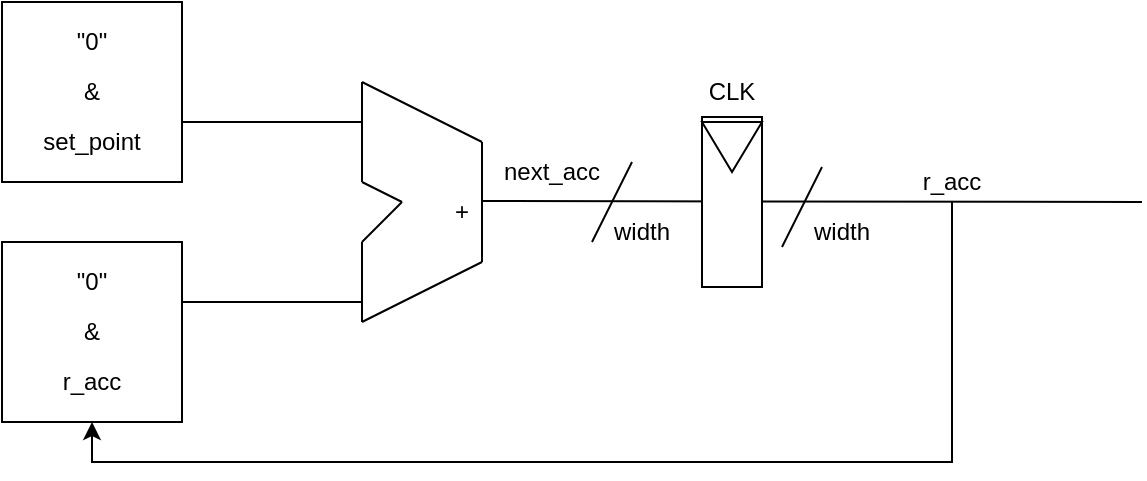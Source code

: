 <mxfile version="24.0.1" type="github">
  <diagram name="Page-1" id="cMfeeuoLziK42vMgpFFL">
    <mxGraphModel dx="644" dy="706" grid="1" gridSize="10" guides="1" tooltips="1" connect="1" arrows="1" fold="1" page="1" pageScale="1" pageWidth="850" pageHeight="1100" math="0" shadow="0">
      <root>
        <mxCell id="0" />
        <mxCell id="1" parent="0" />
        <mxCell id="QD1RgbuTIPwoP_mnovIm-10" value="" style="group" parent="1" vertex="1" connectable="0">
          <mxGeometry x="120" y="290" width="90" height="90" as="geometry" />
        </mxCell>
        <mxCell id="QD1RgbuTIPwoP_mnovIm-6" value="" style="rounded=0;whiteSpace=wrap;html=1;" parent="QD1RgbuTIPwoP_mnovIm-10" vertex="1">
          <mxGeometry width="90" height="90" as="geometry" />
        </mxCell>
        <mxCell id="QD1RgbuTIPwoP_mnovIm-7" value="&quot;0&quot;" style="text;html=1;align=center;verticalAlign=middle;whiteSpace=wrap;rounded=0;" parent="QD1RgbuTIPwoP_mnovIm-10" vertex="1">
          <mxGeometry x="30" y="10" width="30" height="20" as="geometry" />
        </mxCell>
        <mxCell id="QD1RgbuTIPwoP_mnovIm-8" value="&amp;amp;" style="text;html=1;align=center;verticalAlign=middle;whiteSpace=wrap;rounded=0;" parent="QD1RgbuTIPwoP_mnovIm-10" vertex="1">
          <mxGeometry x="30" y="35" width="30" height="20" as="geometry" />
        </mxCell>
        <mxCell id="QD1RgbuTIPwoP_mnovIm-9" value="r_acc" style="text;html=1;align=center;verticalAlign=middle;whiteSpace=wrap;rounded=0;" parent="QD1RgbuTIPwoP_mnovIm-10" vertex="1">
          <mxGeometry x="30" y="60" width="30" height="20" as="geometry" />
        </mxCell>
        <mxCell id="QD1RgbuTIPwoP_mnovIm-11" value="" style="group" parent="1" vertex="1" connectable="0">
          <mxGeometry x="120" y="170" width="90" height="90" as="geometry" />
        </mxCell>
        <mxCell id="QD1RgbuTIPwoP_mnovIm-1" value="" style="rounded=0;whiteSpace=wrap;html=1;" parent="QD1RgbuTIPwoP_mnovIm-11" vertex="1">
          <mxGeometry width="90" height="90" as="geometry" />
        </mxCell>
        <mxCell id="QD1RgbuTIPwoP_mnovIm-2" value="&quot;0&quot;" style="text;html=1;align=center;verticalAlign=middle;whiteSpace=wrap;rounded=0;" parent="QD1RgbuTIPwoP_mnovIm-11" vertex="1">
          <mxGeometry x="30" y="10" width="30" height="20" as="geometry" />
        </mxCell>
        <mxCell id="QD1RgbuTIPwoP_mnovIm-4" value="&amp;amp;" style="text;html=1;align=center;verticalAlign=middle;whiteSpace=wrap;rounded=0;" parent="QD1RgbuTIPwoP_mnovIm-11" vertex="1">
          <mxGeometry x="30" y="35" width="30" height="20" as="geometry" />
        </mxCell>
        <mxCell id="QD1RgbuTIPwoP_mnovIm-5" value="set_point" style="text;html=1;align=center;verticalAlign=middle;whiteSpace=wrap;rounded=0;" parent="QD1RgbuTIPwoP_mnovIm-11" vertex="1">
          <mxGeometry x="30" y="60" width="30" height="20" as="geometry" />
        </mxCell>
        <mxCell id="QD1RgbuTIPwoP_mnovIm-23" value="" style="group" parent="1" vertex="1" connectable="0">
          <mxGeometry x="300" y="210" width="125" height="120" as="geometry" />
        </mxCell>
        <mxCell id="QD1RgbuTIPwoP_mnovIm-16" value="" style="endArrow=none;html=1;rounded=0;" parent="QD1RgbuTIPwoP_mnovIm-23" edge="1">
          <mxGeometry width="50" height="50" relative="1" as="geometry">
            <mxPoint y="120" as="sourcePoint" />
            <mxPoint x="60" y="90" as="targetPoint" />
          </mxGeometry>
        </mxCell>
        <mxCell id="QD1RgbuTIPwoP_mnovIm-17" value="" style="endArrow=none;html=1;rounded=0;" parent="QD1RgbuTIPwoP_mnovIm-23" edge="1">
          <mxGeometry width="50" height="50" relative="1" as="geometry">
            <mxPoint x="60" y="90" as="sourcePoint" />
            <mxPoint x="60" y="30" as="targetPoint" />
          </mxGeometry>
        </mxCell>
        <mxCell id="QD1RgbuTIPwoP_mnovIm-18" value="" style="endArrow=none;html=1;rounded=0;" parent="QD1RgbuTIPwoP_mnovIm-23" edge="1">
          <mxGeometry width="50" height="50" relative="1" as="geometry">
            <mxPoint as="sourcePoint" />
            <mxPoint x="60" y="30" as="targetPoint" />
          </mxGeometry>
        </mxCell>
        <mxCell id="QD1RgbuTIPwoP_mnovIm-19" value="" style="endArrow=none;html=1;rounded=0;" parent="QD1RgbuTIPwoP_mnovIm-23" edge="1">
          <mxGeometry width="50" height="50" relative="1" as="geometry">
            <mxPoint y="50" as="sourcePoint" />
            <mxPoint as="targetPoint" />
          </mxGeometry>
        </mxCell>
        <mxCell id="QD1RgbuTIPwoP_mnovIm-20" value="" style="endArrow=none;html=1;rounded=0;" parent="QD1RgbuTIPwoP_mnovIm-23" edge="1">
          <mxGeometry width="50" height="50" relative="1" as="geometry">
            <mxPoint y="120" as="sourcePoint" />
            <mxPoint y="80" as="targetPoint" />
          </mxGeometry>
        </mxCell>
        <mxCell id="QD1RgbuTIPwoP_mnovIm-21" value="" style="endArrow=none;html=1;rounded=0;" parent="QD1RgbuTIPwoP_mnovIm-23" edge="1">
          <mxGeometry width="50" height="50" relative="1" as="geometry">
            <mxPoint y="80" as="sourcePoint" />
            <mxPoint x="20" y="60" as="targetPoint" />
          </mxGeometry>
        </mxCell>
        <mxCell id="QD1RgbuTIPwoP_mnovIm-22" value="" style="endArrow=none;html=1;rounded=0;" parent="QD1RgbuTIPwoP_mnovIm-23" edge="1">
          <mxGeometry width="50" height="50" relative="1" as="geometry">
            <mxPoint y="50" as="sourcePoint" />
            <mxPoint x="20" y="60" as="targetPoint" />
          </mxGeometry>
        </mxCell>
        <mxCell id="QD1RgbuTIPwoP_mnovIm-26" value="+" style="text;html=1;align=center;verticalAlign=middle;whiteSpace=wrap;rounded=0;" parent="QD1RgbuTIPwoP_mnovIm-23" vertex="1">
          <mxGeometry x="20" y="50" width="60" height="30" as="geometry" />
        </mxCell>
        <mxCell id="QD1RgbuTIPwoP_mnovIm-28" value="next_acc" style="text;html=1;align=center;verticalAlign=middle;whiteSpace=wrap;rounded=0;" parent="QD1RgbuTIPwoP_mnovIm-23" vertex="1">
          <mxGeometry x="65" y="30" width="60" height="30" as="geometry" />
        </mxCell>
        <mxCell id="QD1RgbuTIPwoP_mnovIm-24" value="" style="endArrow=none;html=1;rounded=0;" parent="1" edge="1">
          <mxGeometry width="50" height="50" relative="1" as="geometry">
            <mxPoint x="210" y="320" as="sourcePoint" />
            <mxPoint x="300" y="320" as="targetPoint" />
          </mxGeometry>
        </mxCell>
        <mxCell id="QD1RgbuTIPwoP_mnovIm-25" value="" style="endArrow=none;html=1;rounded=0;" parent="1" edge="1">
          <mxGeometry width="50" height="50" relative="1" as="geometry">
            <mxPoint x="210" y="230" as="sourcePoint" />
            <mxPoint x="300" y="230" as="targetPoint" />
          </mxGeometry>
        </mxCell>
        <mxCell id="QD1RgbuTIPwoP_mnovIm-27" value="" style="endArrow=none;html=1;rounded=0;" parent="1" edge="1">
          <mxGeometry width="50" height="50" relative="1" as="geometry">
            <mxPoint x="360" y="269.5" as="sourcePoint" />
            <mxPoint x="690" y="270" as="targetPoint" />
          </mxGeometry>
        </mxCell>
        <mxCell id="QD1RgbuTIPwoP_mnovIm-29" value="" style="endArrow=none;html=1;rounded=0;" parent="1" edge="1">
          <mxGeometry width="50" height="50" relative="1" as="geometry">
            <mxPoint x="415" y="290" as="sourcePoint" />
            <mxPoint x="435" y="250" as="targetPoint" />
          </mxGeometry>
        </mxCell>
        <mxCell id="QD1RgbuTIPwoP_mnovIm-30" value="width" style="text;html=1;align=center;verticalAlign=middle;whiteSpace=wrap;rounded=0;" parent="1" vertex="1">
          <mxGeometry x="410" y="270" width="60" height="30" as="geometry" />
        </mxCell>
        <mxCell id="QD1RgbuTIPwoP_mnovIm-31" value="" style="endArrow=none;html=1;rounded=0;" parent="1" edge="1">
          <mxGeometry width="50" height="50" relative="1" as="geometry">
            <mxPoint x="510" y="292.5" as="sourcePoint" />
            <mxPoint x="530" y="252.5" as="targetPoint" />
          </mxGeometry>
        </mxCell>
        <mxCell id="QD1RgbuTIPwoP_mnovIm-32" value="width" style="text;html=1;align=center;verticalAlign=middle;whiteSpace=wrap;rounded=0;" parent="1" vertex="1">
          <mxGeometry x="510" y="270" width="60" height="30" as="geometry" />
        </mxCell>
        <mxCell id="QD1RgbuTIPwoP_mnovIm-35" value="" style="group" parent="1" vertex="1" connectable="0">
          <mxGeometry x="470" y="227.5" width="30" height="85" as="geometry" />
        </mxCell>
        <mxCell id="QD1RgbuTIPwoP_mnovIm-33" value="" style="rounded=0;whiteSpace=wrap;html=1;" parent="QD1RgbuTIPwoP_mnovIm-35" vertex="1">
          <mxGeometry width="30" height="85" as="geometry" />
        </mxCell>
        <mxCell id="QD1RgbuTIPwoP_mnovIm-34" value="" style="triangle;whiteSpace=wrap;html=1;rotation=90;" parent="QD1RgbuTIPwoP_mnovIm-35" vertex="1">
          <mxGeometry x="2.5" width="25" height="30" as="geometry" />
        </mxCell>
        <mxCell id="X2MPTwxT1ib-wAGZeDni-1" style="edgeStyle=orthogonalEdgeStyle;rounded=0;orthogonalLoop=1;jettySize=auto;html=1;entryX=0.5;entryY=1;entryDx=0;entryDy=0;" edge="1" parent="1" source="QD1RgbuTIPwoP_mnovIm-43" target="QD1RgbuTIPwoP_mnovIm-6">
          <mxGeometry relative="1" as="geometry">
            <Array as="points">
              <mxPoint x="595" y="400" />
              <mxPoint x="165" y="400" />
            </Array>
          </mxGeometry>
        </mxCell>
        <mxCell id="QD1RgbuTIPwoP_mnovIm-43" value="r_acc" style="text;html=1;align=center;verticalAlign=middle;whiteSpace=wrap;rounded=0;" parent="1" vertex="1">
          <mxGeometry x="580" y="250" width="30" height="20" as="geometry" />
        </mxCell>
        <mxCell id="QD1RgbuTIPwoP_mnovIm-44" value="CLK" style="text;html=1;align=center;verticalAlign=middle;whiteSpace=wrap;rounded=0;" parent="1" vertex="1">
          <mxGeometry x="455" y="200" width="60" height="30" as="geometry" />
        </mxCell>
      </root>
    </mxGraphModel>
  </diagram>
</mxfile>
